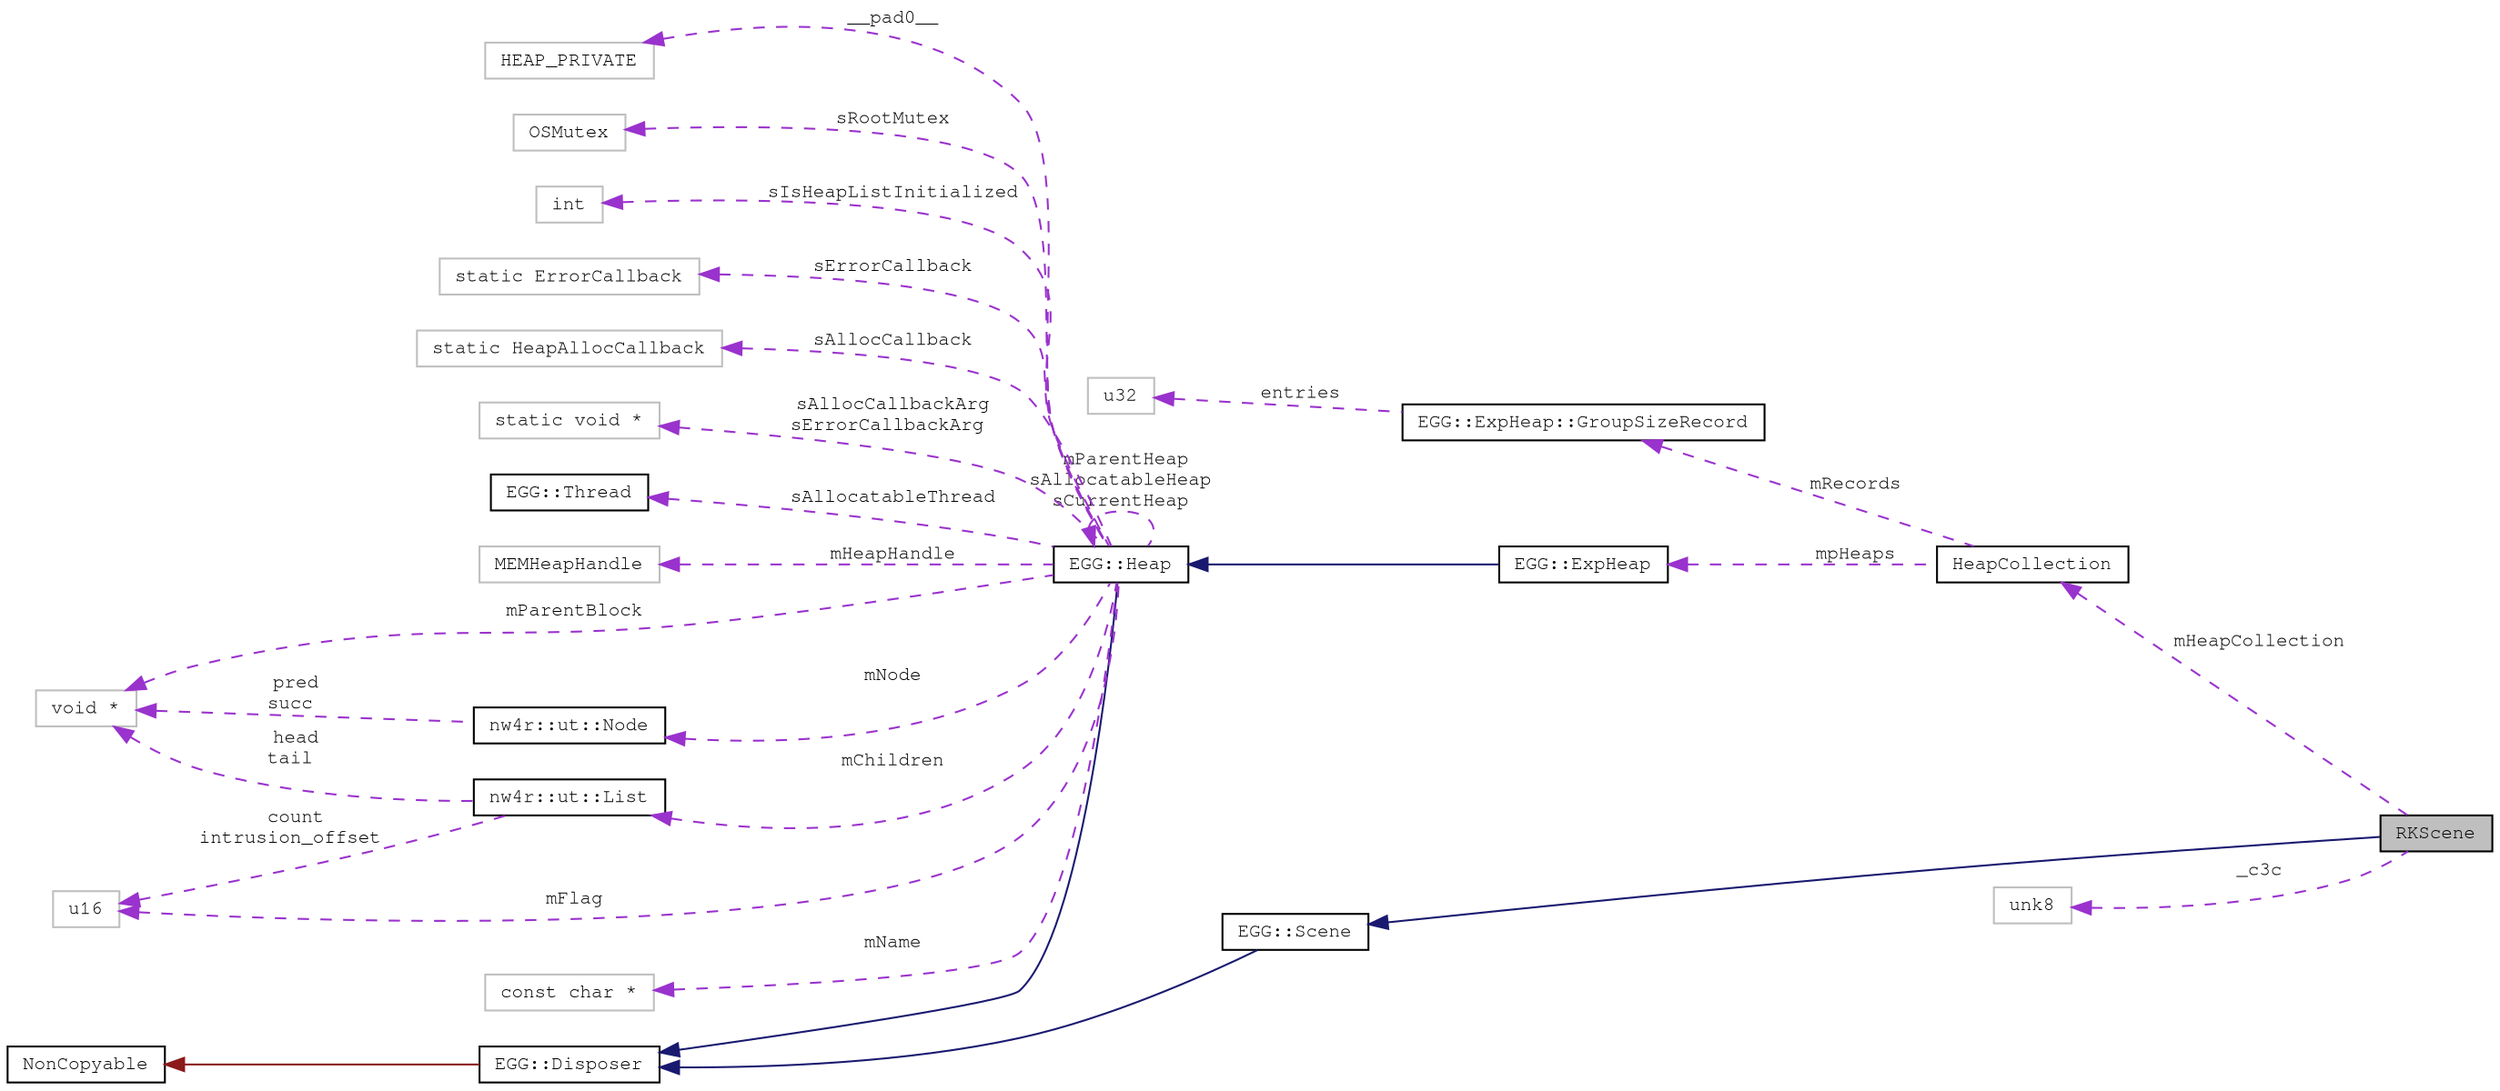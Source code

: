 digraph "RKScene"
{
 // LATEX_PDF_SIZE
  edge [fontname="FreeMono",fontsize="10",labelfontname="FreeMono",labelfontsize="10"];
  node [fontname="FreeMono",fontsize="10",shape=record];
  rankdir="LR";
  Node1 [label="RKScene",height=0.2,width=0.4,color="black", fillcolor="grey75", style="filled", fontcolor="black",tooltip=" "];
  Node2 -> Node1 [dir="back",color="midnightblue",fontsize="10",style="solid",fontname="FreeMono"];
  Node2 [label="EGG::Scene",height=0.2,width=0.4,color="black", fillcolor="white", style="filled",URL="$class_e_g_g_1_1_scene.html",tooltip=" "];
  Node3 -> Node2 [dir="back",color="midnightblue",fontsize="10",style="solid",fontname="FreeMono"];
  Node3 [label="EGG::Disposer",height=0.2,width=0.4,color="black", fillcolor="white", style="filled",URL="$class_e_g_g_1_1_disposer.html",tooltip="Base class for garbage-collected objects."];
  Node4 -> Node3 [dir="back",color="firebrick4",fontsize="10",style="solid",fontname="FreeMono"];
  Node4 [label="NonCopyable",height=0.2,width=0.4,color="black", fillcolor="white", style="filled",URL="$class_non_copyable.html",tooltip=" "];
  Node5 -> Node1 [dir="back",color="darkorchid3",fontsize="10",style="dashed",label=" mHeapCollection" ,fontname="FreeMono"];
  Node5 [label="HeapCollection",height=0.2,width=0.4,color="black", fillcolor="white", style="filled",URL="$struct_heap_collection.html",tooltip=" "];
  Node6 -> Node5 [dir="back",color="darkorchid3",fontsize="10",style="dashed",label=" mpHeaps" ,fontname="FreeMono"];
  Node6 [label="EGG::ExpHeap",height=0.2,width=0.4,color="black", fillcolor="white", style="filled",URL="$class_e_g_g_1_1_exp_heap.html",tooltip=" "];
  Node7 -> Node6 [dir="back",color="midnightblue",fontsize="10",style="solid",fontname="FreeMono"];
  Node7 [label="EGG::Heap",height=0.2,width=0.4,color="black", fillcolor="white", style="filled",URL="$class_e_g_g_1_1_heap.html",tooltip="Base Heap class."];
  Node3 -> Node7 [dir="back",color="midnightblue",fontsize="10",style="solid",fontname="FreeMono"];
  Node8 -> Node7 [dir="back",color="darkorchid3",fontsize="10",style="dashed",label=" __pad0__" ,fontname="FreeMono"];
  Node8 [label="HEAP_PRIVATE",height=0.2,width=0.4,color="grey75", fillcolor="white", style="filled",tooltip=" "];
  Node9 -> Node7 [dir="back",color="darkorchid3",fontsize="10",style="dashed",label=" sRootMutex" ,fontname="FreeMono"];
  Node9 [label="OSMutex",height=0.2,width=0.4,color="grey75", fillcolor="white", style="filled",tooltip=" "];
  Node7 -> Node7 [dir="back",color="darkorchid3",fontsize="10",style="dashed",label=" mParentHeap\nsAllocatableHeap\nsCurrentHeap" ,fontname="FreeMono"];
  Node10 -> Node7 [dir="back",color="darkorchid3",fontsize="10",style="dashed",label=" sIsHeapListInitialized" ,fontname="FreeMono"];
  Node10 [label="int",height=0.2,width=0.4,color="grey75", fillcolor="white", style="filled",tooltip=" "];
  Node11 -> Node7 [dir="back",color="darkorchid3",fontsize="10",style="dashed",label=" sErrorCallback" ,fontname="FreeMono"];
  Node11 [label="static ErrorCallback",height=0.2,width=0.4,color="grey75", fillcolor="white", style="filled",tooltip=" "];
  Node12 -> Node7 [dir="back",color="darkorchid3",fontsize="10",style="dashed",label=" sAllocCallback" ,fontname="FreeMono"];
  Node12 [label="static HeapAllocCallback",height=0.2,width=0.4,color="grey75", fillcolor="white", style="filled",tooltip=" "];
  Node13 -> Node7 [dir="back",color="darkorchid3",fontsize="10",style="dashed",label=" sAllocCallbackArg\nsErrorCallbackArg" ,fontname="FreeMono"];
  Node13 [label="static void *",height=0.2,width=0.4,color="grey75", fillcolor="white", style="filled",tooltip=" "];
  Node14 -> Node7 [dir="back",color="darkorchid3",fontsize="10",style="dashed",label=" sAllocatableThread" ,fontname="FreeMono"];
  Node14 [label="EGG::Thread",height=0.2,width=0.4,color="black", fillcolor="white", style="filled",URL="$class_e_g_g_1_1_thread.html",tooltip="Wrapper for OSThread."];
  Node15 -> Node7 [dir="back",color="darkorchid3",fontsize="10",style="dashed",label=" mHeapHandle" ,fontname="FreeMono"];
  Node15 [label="MEMHeapHandle",height=0.2,width=0.4,color="grey75", fillcolor="white", style="filled",tooltip=" "];
  Node16 -> Node7 [dir="back",color="darkorchid3",fontsize="10",style="dashed",label=" mParentBlock" ,fontname="FreeMono"];
  Node16 [label="void *",height=0.2,width=0.4,color="grey75", fillcolor="white", style="filled",tooltip=" "];
  Node17 -> Node7 [dir="back",color="darkorchid3",fontsize="10",style="dashed",label=" mFlag" ,fontname="FreeMono"];
  Node17 [label="u16",height=0.2,width=0.4,color="grey75", fillcolor="white", style="filled",tooltip=" "];
  Node18 -> Node7 [dir="back",color="darkorchid3",fontsize="10",style="dashed",label=" mNode" ,fontname="FreeMono"];
  Node18 [label="nw4r::ut::Node",height=0.2,width=0.4,color="black", fillcolor="white", style="filled",URL="$structnw4r_1_1ut_1_1_node.html",tooltip="Bidirectional list node."];
  Node16 -> Node18 [dir="back",color="darkorchid3",fontsize="10",style="dashed",label=" pred\nsucc" ,fontname="FreeMono"];
  Node19 -> Node7 [dir="back",color="darkorchid3",fontsize="10",style="dashed",label=" mChildren" ,fontname="FreeMono"];
  Node19 [label="nw4r::ut::List",height=0.2,width=0.4,color="black", fillcolor="white", style="filled",URL="$structnw4r_1_1ut_1_1_list.html",tooltip=" "];
  Node16 -> Node19 [dir="back",color="darkorchid3",fontsize="10",style="dashed",label=" head\ntail" ,fontname="FreeMono"];
  Node17 -> Node19 [dir="back",color="darkorchid3",fontsize="10",style="dashed",label=" count\nintrusion_offset" ,fontname="FreeMono"];
  Node20 -> Node7 [dir="back",color="darkorchid3",fontsize="10",style="dashed",label=" mName" ,fontname="FreeMono"];
  Node20 [label="const char *",height=0.2,width=0.4,color="grey75", fillcolor="white", style="filled",tooltip=" "];
  Node21 -> Node5 [dir="back",color="darkorchid3",fontsize="10",style="dashed",label=" mRecords" ,fontname="FreeMono"];
  Node21 [label="EGG::ExpHeap::GroupSizeRecord",height=0.2,width=0.4,color="black", fillcolor="white", style="filled",URL="$struct_e_g_g_1_1_exp_heap_1_1_group_size_record.html",tooltip=" "];
  Node22 -> Node21 [dir="back",color="darkorchid3",fontsize="10",style="dashed",label=" entries" ,fontname="FreeMono"];
  Node22 [label="u32",height=0.2,width=0.4,color="grey75", fillcolor="white", style="filled",tooltip=" "];
  Node23 -> Node1 [dir="back",color="darkorchid3",fontsize="10",style="dashed",label=" _c3c" ,fontname="FreeMono"];
  Node23 [label="unk8",height=0.2,width=0.4,color="grey75", fillcolor="white", style="filled",tooltip=" "];
}
